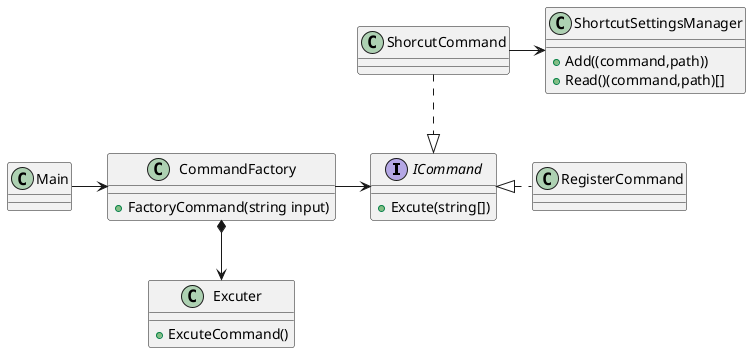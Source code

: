 @startuml クラス図
    

    interface ICommand{
        + Excute(string[])
    }

    class CommandFactory{
        + FactoryCommand(string input)
    }

    class ShortcutSettingsManager{
        + Add((command,path))
        + Read()(command,path)[]

    }

    class Excuter{
        + ExcuteCommand()
    }

    
    Main -> CommandFactory
    
    CommandFactory -> ICommand
    CommandFactory *-down-> Excuter

    ShorcutCommand  .do.|> ICommand
    ShorcutCommand -> ShortcutSettingsManager
    RegisterCommand .left.|> ICommand

@enduml